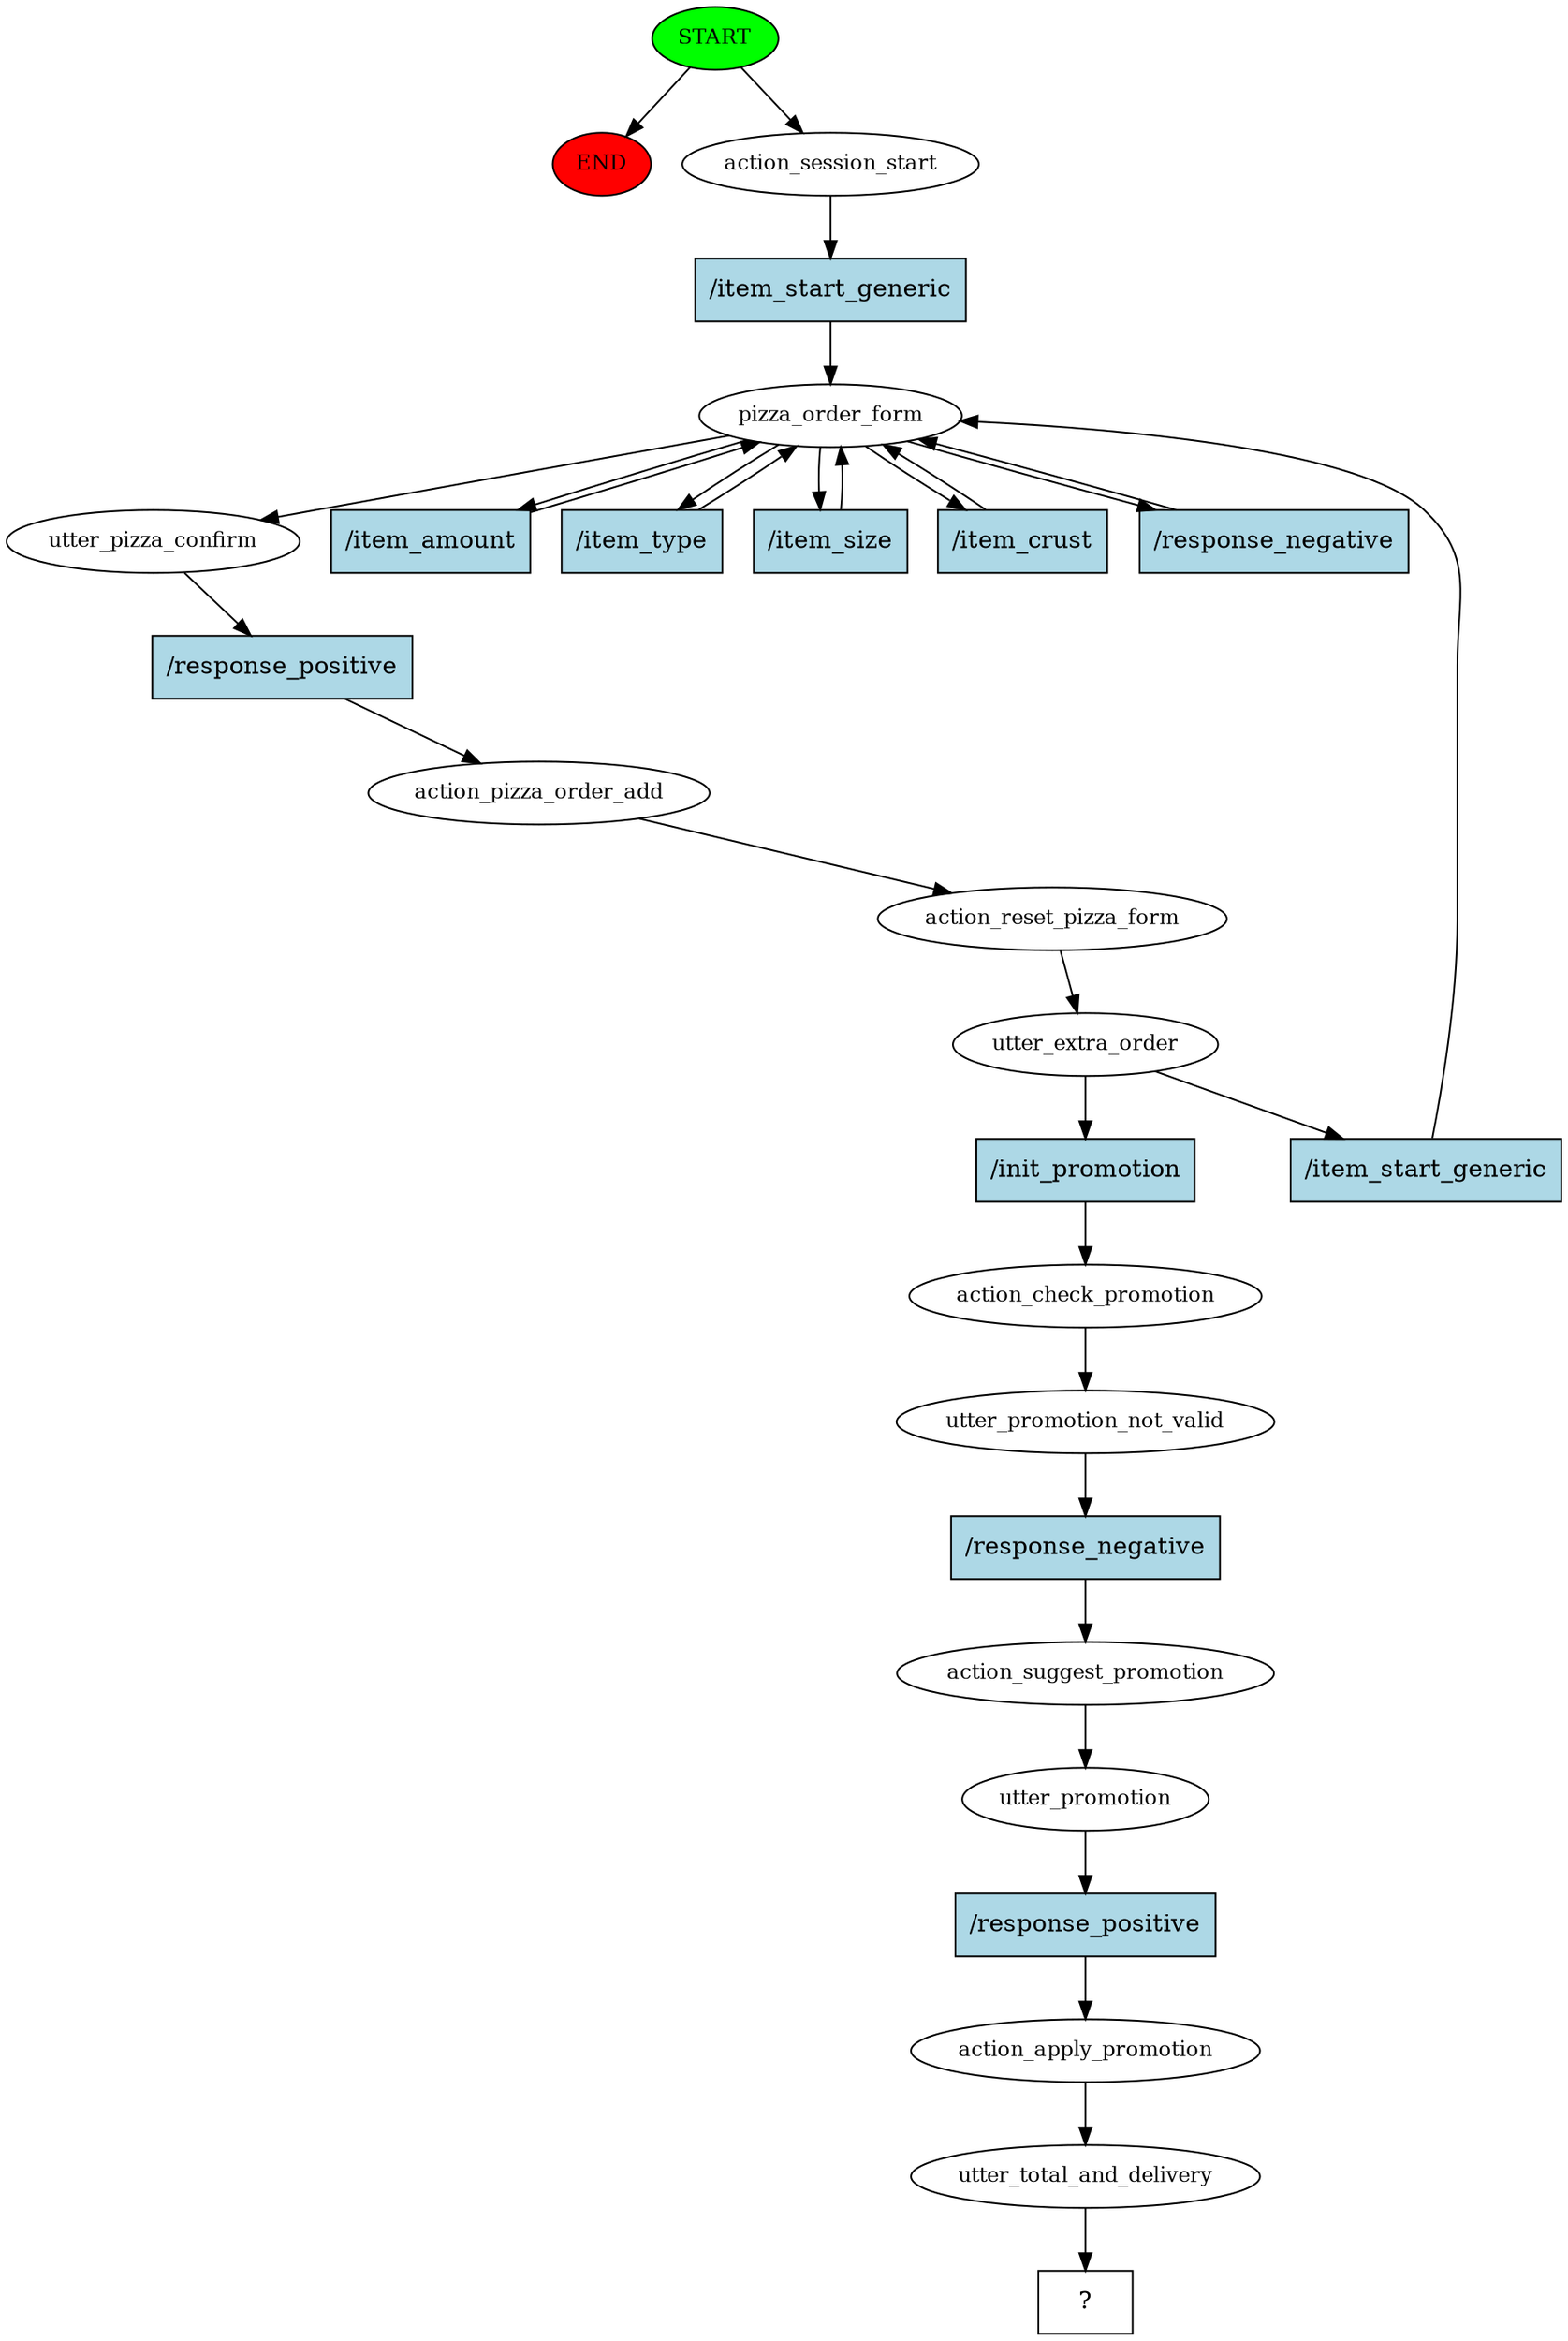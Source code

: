 digraph  {
0 [class="start active", fillcolor=green, fontsize=12, label=START, style=filled];
"-1" [class=end, fillcolor=red, fontsize=12, label=END, style=filled];
1 [class=active, fontsize=12, label=action_session_start];
2 [class=active, fontsize=12, label=pizza_order_form];
8 [class=active, fontsize=12, label=utter_pizza_confirm];
9 [class=active, fontsize=12, label=action_pizza_order_add];
10 [class=active, fontsize=12, label=action_reset_pizza_form];
11 [class=active, fontsize=12, label=utter_extra_order];
21 [class=active, fontsize=12, label=action_check_promotion];
22 [class=active, fontsize=12, label=utter_promotion_not_valid];
23 [class=active, fontsize=12, label=action_suggest_promotion];
24 [class=active, fontsize=12, label=utter_promotion];
25 [class=active, fontsize=12, label=action_apply_promotion];
26 [class=active, fontsize=12, label=utter_total_and_delivery];
27 [class="intent dashed active", label="  ?  ", shape=rect];
28 [class="intent active", fillcolor=lightblue, label="/item_start_generic", shape=rect, style=filled];
29 [class="intent active", fillcolor=lightblue, label="/item_amount", shape=rect, style=filled];
30 [class="intent active", fillcolor=lightblue, label="/item_type", shape=rect, style=filled];
31 [class="intent active", fillcolor=lightblue, label="/item_size", shape=rect, style=filled];
32 [class="intent active", fillcolor=lightblue, label="/item_crust", shape=rect, style=filled];
33 [class="intent active", fillcolor=lightblue, label="/response_negative", shape=rect, style=filled];
34 [class="intent active", fillcolor=lightblue, label="/response_positive", shape=rect, style=filled];
35 [class="intent active", fillcolor=lightblue, label="/init_promotion", shape=rect, style=filled];
36 [class="intent active", fillcolor=lightblue, label="/item_start_generic", shape=rect, style=filled];
37 [class="intent active", fillcolor=lightblue, label="/response_negative", shape=rect, style=filled];
38 [class="intent active", fillcolor=lightblue, label="/response_positive", shape=rect, style=filled];
0 -> "-1"  [class="", key=NONE, label=""];
0 -> 1  [class=active, key=NONE, label=""];
1 -> 28  [class=active, key=0];
2 -> 8  [class=active, key=NONE, label=""];
2 -> 29  [class=active, key=0];
2 -> 30  [class=active, key=0];
2 -> 31  [class=active, key=0];
2 -> 32  [class=active, key=0];
2 -> 33  [class=active, key=0];
8 -> 34  [class=active, key=0];
9 -> 10  [class=active, key=NONE, label=""];
10 -> 11  [class=active, key=NONE, label=""];
11 -> 35  [class=active, key=0];
11 -> 36  [class=active, key=0];
21 -> 22  [class=active, key=NONE, label=""];
22 -> 37  [class=active, key=0];
23 -> 24  [class=active, key=NONE, label=""];
24 -> 38  [class=active, key=0];
25 -> 26  [class=active, key=NONE, label=""];
26 -> 27  [class=active, key=NONE, label=""];
28 -> 2  [class=active, key=0];
29 -> 2  [class=active, key=0];
30 -> 2  [class=active, key=0];
31 -> 2  [class=active, key=0];
32 -> 2  [class=active, key=0];
33 -> 2  [class=active, key=0];
34 -> 9  [class=active, key=0];
35 -> 21  [class=active, key=0];
36 -> 2  [class=active, key=0];
37 -> 23  [class=active, key=0];
38 -> 25  [class=active, key=0];
}
